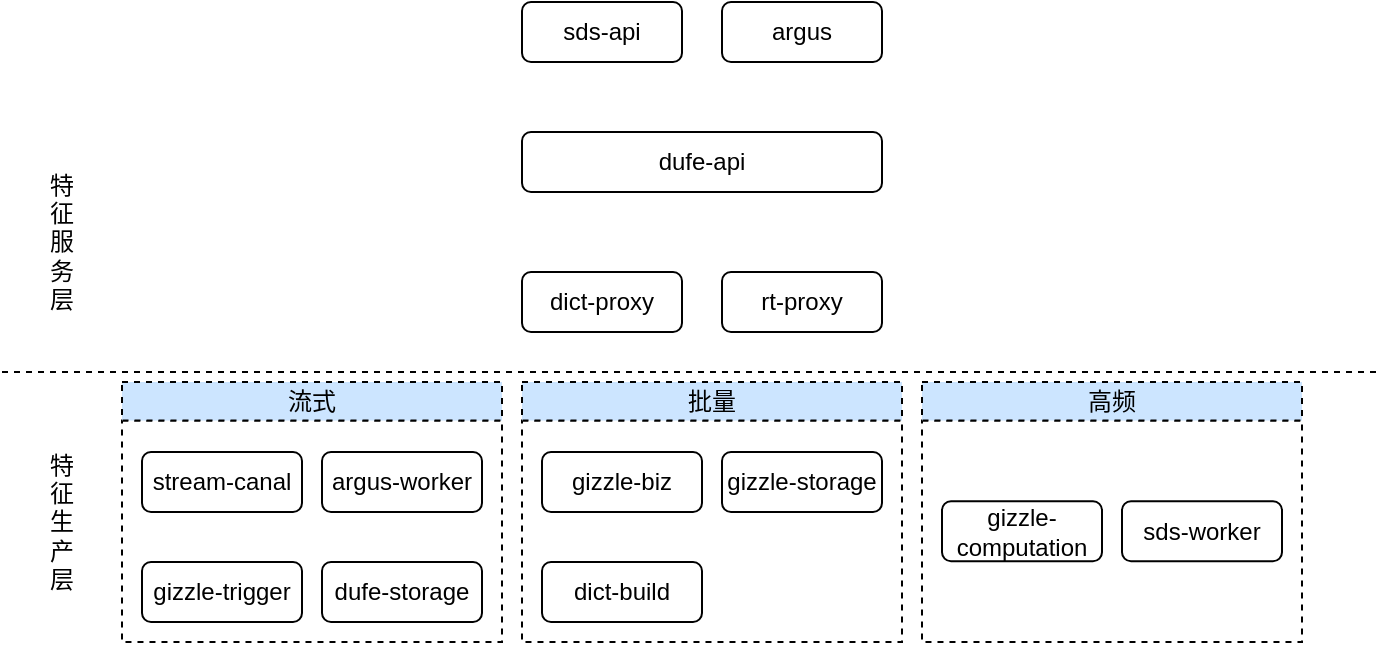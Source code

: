 <mxfile version="14.2.9" type="github">
  <diagram id="dx_qt4c30nw2T-CCNtRI" name="Page-1">
    <mxGraphModel dx="901" dy="591" grid="1" gridSize="10" guides="1" tooltips="1" connect="1" arrows="1" fold="1" page="1" pageScale="1" pageWidth="827" pageHeight="1169" math="0" shadow="0">
      <root>
        <mxCell id="0" />
        <mxCell id="1" parent="0" />
        <mxCell id="gdwj3W8RQ-KbuerVQQ01-30" value="" style="group" parent="1" vertex="1" connectable="0">
          <mxGeometry x="290" y="220" width="190" height="130" as="geometry" />
        </mxCell>
        <mxCell id="gdwj3W8RQ-KbuerVQQ01-34" value="" style="group" parent="gdwj3W8RQ-KbuerVQQ01-30" vertex="1" connectable="0">
          <mxGeometry width="190" height="130" as="geometry" />
        </mxCell>
        <mxCell id="gdwj3W8RQ-KbuerVQQ01-31" value="" style="rounded=0;whiteSpace=wrap;html=1;dashed=1;fillColor=none;" parent="gdwj3W8RQ-KbuerVQQ01-34" vertex="1">
          <mxGeometry y="19.259" width="190" height="110.741" as="geometry" />
        </mxCell>
        <mxCell id="gdwj3W8RQ-KbuerVQQ01-32" value="批量" style="rounded=0;whiteSpace=wrap;html=1;dashed=1;fillColor=#CCE5FF;" parent="gdwj3W8RQ-KbuerVQQ01-34" vertex="1">
          <mxGeometry width="190" height="19.259" as="geometry" />
        </mxCell>
        <mxCell id="gdwj3W8RQ-KbuerVQQ01-25" value="" style="group" parent="1" vertex="1" connectable="0">
          <mxGeometry x="90" y="220" width="190" height="130" as="geometry" />
        </mxCell>
        <mxCell id="gdwj3W8RQ-KbuerVQQ01-33" value="" style="group" parent="gdwj3W8RQ-KbuerVQQ01-25" vertex="1" connectable="0">
          <mxGeometry width="190" height="130" as="geometry" />
        </mxCell>
        <mxCell id="gdwj3W8RQ-KbuerVQQ01-22" value="" style="rounded=0;whiteSpace=wrap;html=1;dashed=1;fillColor=none;" parent="gdwj3W8RQ-KbuerVQQ01-33" vertex="1">
          <mxGeometry y="19.259" width="190" height="110.741" as="geometry" />
        </mxCell>
        <mxCell id="gdwj3W8RQ-KbuerVQQ01-23" value="流式" style="rounded=0;whiteSpace=wrap;html=1;dashed=1;fillColor=#CCE5FF;" parent="gdwj3W8RQ-KbuerVQQ01-33" vertex="1">
          <mxGeometry width="190" height="19.259" as="geometry" />
        </mxCell>
        <mxCell id="gdwj3W8RQ-KbuerVQQ01-2" value="" style="endArrow=none;dashed=1;html=1;" parent="1" edge="1">
          <mxGeometry width="50" height="50" relative="1" as="geometry">
            <mxPoint x="30" y="215" as="sourcePoint" />
            <mxPoint x="720" y="215" as="targetPoint" />
          </mxGeometry>
        </mxCell>
        <mxCell id="gdwj3W8RQ-KbuerVQQ01-3" value="特征生产层" style="text;html=1;strokeColor=none;fillColor=none;align=center;verticalAlign=middle;whiteSpace=wrap;rounded=0;" parent="1" vertex="1">
          <mxGeometry x="50" y="245" width="20" height="90" as="geometry" />
        </mxCell>
        <mxCell id="gdwj3W8RQ-KbuerVQQ01-4" value="stream-canal" style="rounded=1;whiteSpace=wrap;html=1;fillColor=none;" parent="1" vertex="1">
          <mxGeometry x="100" y="255" width="80" height="30" as="geometry" />
        </mxCell>
        <mxCell id="gdwj3W8RQ-KbuerVQQ01-5" value="argus-worker" style="rounded=1;whiteSpace=wrap;html=1;fillColor=none;" parent="1" vertex="1">
          <mxGeometry x="190" y="255" width="80" height="30" as="geometry" />
        </mxCell>
        <mxCell id="gdwj3W8RQ-KbuerVQQ01-6" value="gizzle-trigger" style="rounded=1;whiteSpace=wrap;html=1;fillColor=none;" parent="1" vertex="1">
          <mxGeometry x="100" y="310" width="80" height="30" as="geometry" />
        </mxCell>
        <mxCell id="gdwj3W8RQ-KbuerVQQ01-7" value="dufe-storage" style="rounded=1;whiteSpace=wrap;html=1;fillColor=none;" parent="1" vertex="1">
          <mxGeometry x="190" y="310" width="80" height="30" as="geometry" />
        </mxCell>
        <mxCell id="gdwj3W8RQ-KbuerVQQ01-26" value="gizzle-biz" style="rounded=1;whiteSpace=wrap;html=1;fillColor=none;" parent="1" vertex="1">
          <mxGeometry x="300" y="255" width="80" height="30" as="geometry" />
        </mxCell>
        <mxCell id="gdwj3W8RQ-KbuerVQQ01-27" value="gizzle-storage" style="rounded=1;whiteSpace=wrap;html=1;fillColor=none;" parent="1" vertex="1">
          <mxGeometry x="390" y="255" width="80" height="30" as="geometry" />
        </mxCell>
        <mxCell id="gdwj3W8RQ-KbuerVQQ01-28" value="dict-build" style="rounded=1;whiteSpace=wrap;html=1;fillColor=none;" parent="1" vertex="1">
          <mxGeometry x="300" y="310" width="80" height="30" as="geometry" />
        </mxCell>
        <mxCell id="gdwj3W8RQ-KbuerVQQ01-35" value="" style="group" parent="1" vertex="1" connectable="0">
          <mxGeometry x="490" y="220" width="190" height="130" as="geometry" />
        </mxCell>
        <mxCell id="gdwj3W8RQ-KbuerVQQ01-36" value="" style="group" parent="gdwj3W8RQ-KbuerVQQ01-35" vertex="1" connectable="0">
          <mxGeometry width="190" height="130" as="geometry" />
        </mxCell>
        <mxCell id="gdwj3W8RQ-KbuerVQQ01-37" value="" style="rounded=0;whiteSpace=wrap;html=1;dashed=1;fillColor=none;" parent="gdwj3W8RQ-KbuerVQQ01-36" vertex="1">
          <mxGeometry y="19.259" width="190" height="110.741" as="geometry" />
        </mxCell>
        <mxCell id="gdwj3W8RQ-KbuerVQQ01-38" value="高频" style="rounded=0;whiteSpace=wrap;html=1;dashed=1;fillColor=#CCE5FF;" parent="gdwj3W8RQ-KbuerVQQ01-36" vertex="1">
          <mxGeometry width="190" height="19.259" as="geometry" />
        </mxCell>
        <mxCell id="gdwj3W8RQ-KbuerVQQ01-39" value="gizzle-computation" style="rounded=1;whiteSpace=wrap;html=1;fillColor=none;" parent="gdwj3W8RQ-KbuerVQQ01-36" vertex="1">
          <mxGeometry x="10" y="59.63" width="80" height="30" as="geometry" />
        </mxCell>
        <mxCell id="gdwj3W8RQ-KbuerVQQ01-40" value="sds-worker" style="rounded=1;whiteSpace=wrap;html=1;fillColor=none;" parent="gdwj3W8RQ-KbuerVQQ01-36" vertex="1">
          <mxGeometry x="100" y="59.63" width="80" height="30" as="geometry" />
        </mxCell>
        <mxCell id="gdwj3W8RQ-KbuerVQQ01-44" value="特征服务层" style="text;html=1;strokeColor=none;fillColor=none;align=center;verticalAlign=middle;whiteSpace=wrap;rounded=0;" parent="1" vertex="1">
          <mxGeometry x="50" y="105" width="20" height="90" as="geometry" />
        </mxCell>
        <mxCell id="gdwj3W8RQ-KbuerVQQ01-55" value="dufe-api" style="rounded=1;whiteSpace=wrap;html=1;fillColor=none;" parent="1" vertex="1">
          <mxGeometry x="290" y="95" width="180" height="30" as="geometry" />
        </mxCell>
        <mxCell id="gdwj3W8RQ-KbuerVQQ01-56" value="dict-proxy" style="rounded=1;whiteSpace=wrap;html=1;fillColor=none;" parent="1" vertex="1">
          <mxGeometry x="290" y="165" width="80" height="30" as="geometry" />
        </mxCell>
        <mxCell id="gdwj3W8RQ-KbuerVQQ01-67" value="rt-proxy" style="rounded=1;whiteSpace=wrap;html=1;fillColor=none;" parent="1" vertex="1">
          <mxGeometry x="390" y="165" width="80" height="30" as="geometry" />
        </mxCell>
        <mxCell id="gdwj3W8RQ-KbuerVQQ01-69" value="sds-api" style="rounded=1;whiteSpace=wrap;html=1;fillColor=none;" parent="1" vertex="1">
          <mxGeometry x="290" y="30" width="80" height="30" as="geometry" />
        </mxCell>
        <mxCell id="gdwj3W8RQ-KbuerVQQ01-70" value="argus" style="rounded=1;whiteSpace=wrap;html=1;fillColor=none;" parent="1" vertex="1">
          <mxGeometry x="390" y="30" width="80" height="30" as="geometry" />
        </mxCell>
      </root>
    </mxGraphModel>
  </diagram>
</mxfile>
